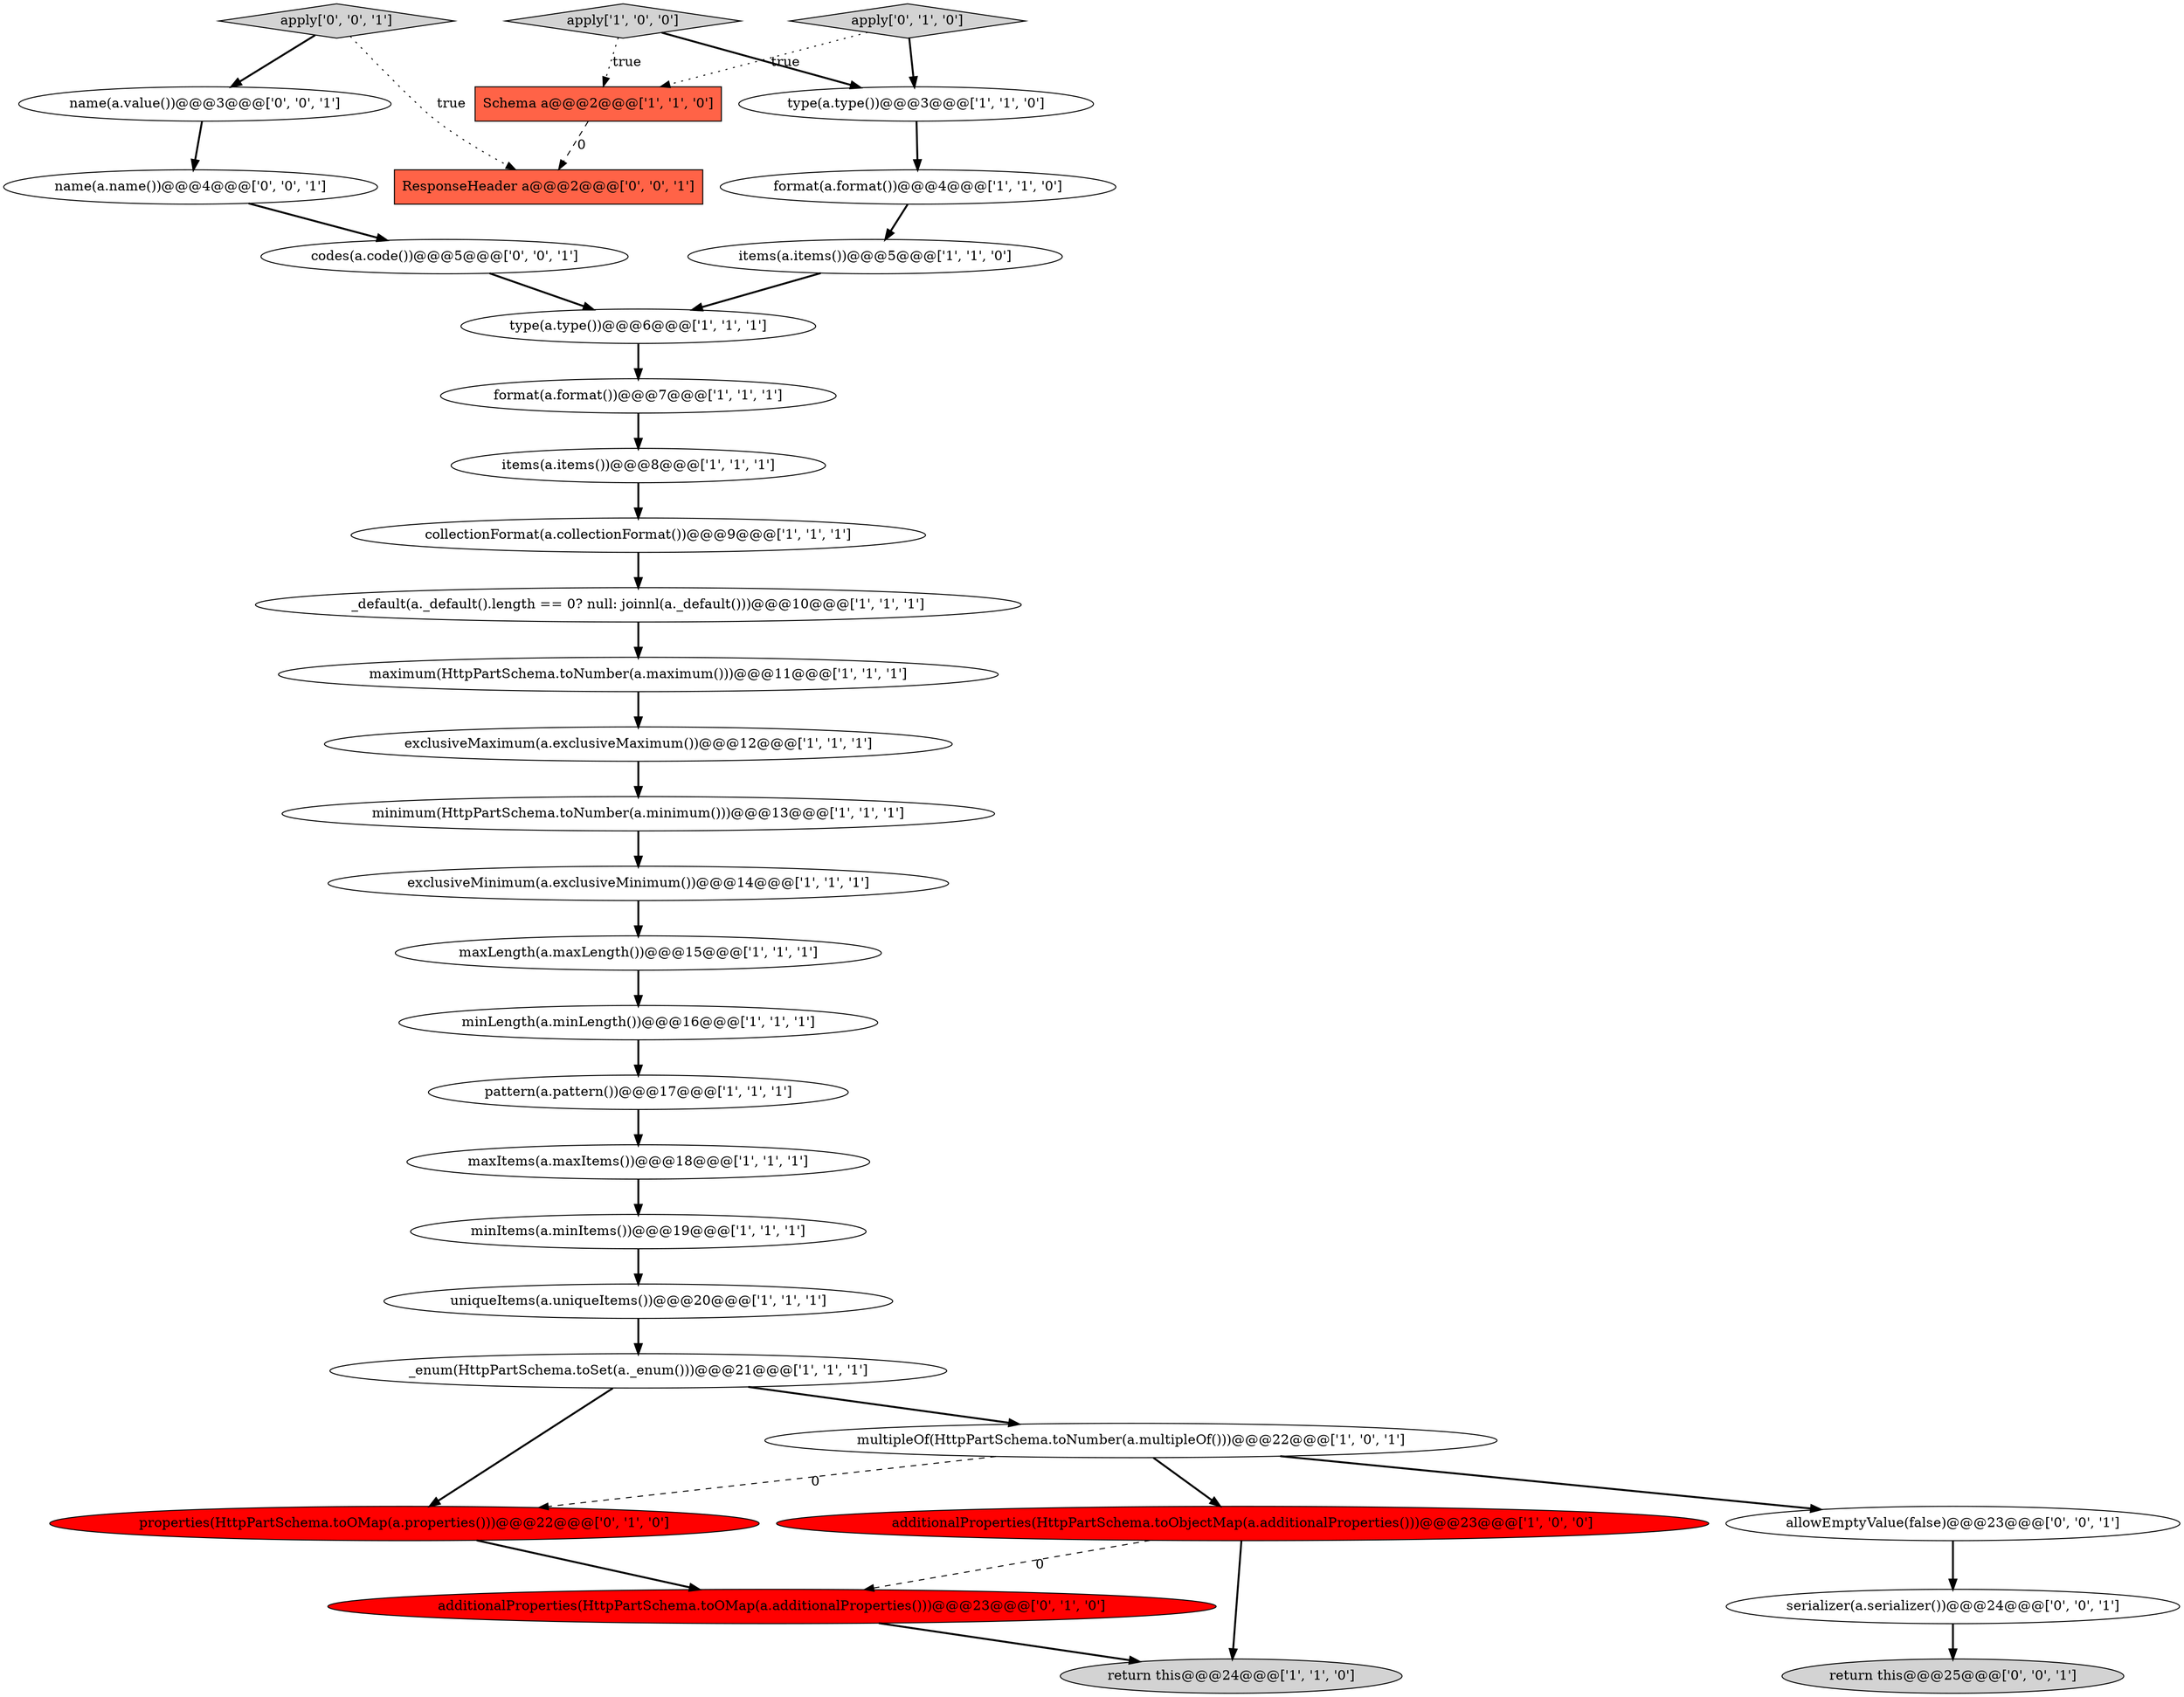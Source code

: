 digraph {
32 [style = filled, label = "serializer(a.serializer())@@@24@@@['0', '0', '1']", fillcolor = white, shape = ellipse image = "AAA0AAABBB3BBB"];
8 [style = filled, label = "Schema a@@@2@@@['1', '1', '0']", fillcolor = tomato, shape = box image = "AAA0AAABBB1BBB"];
34 [style = filled, label = "allowEmptyValue(false)@@@23@@@['0', '0', '1']", fillcolor = white, shape = ellipse image = "AAA0AAABBB3BBB"];
21 [style = filled, label = "minimum(HttpPartSchema.toNumber(a.minimum()))@@@13@@@['1', '1', '1']", fillcolor = white, shape = ellipse image = "AAA0AAABBB1BBB"];
30 [style = filled, label = "codes(a.code())@@@5@@@['0', '0', '1']", fillcolor = white, shape = ellipse image = "AAA0AAABBB3BBB"];
33 [style = filled, label = "name(a.name())@@@4@@@['0', '0', '1']", fillcolor = white, shape = ellipse image = "AAA0AAABBB3BBB"];
4 [style = filled, label = "multipleOf(HttpPartSchema.toNumber(a.multipleOf()))@@@22@@@['1', '0', '1']", fillcolor = white, shape = ellipse image = "AAA0AAABBB1BBB"];
22 [style = filled, label = "return this@@@24@@@['1', '1', '0']", fillcolor = lightgray, shape = ellipse image = "AAA0AAABBB1BBB"];
26 [style = filled, label = "apply['0', '1', '0']", fillcolor = lightgray, shape = diamond image = "AAA0AAABBB2BBB"];
29 [style = filled, label = "name(a.value())@@@3@@@['0', '0', '1']", fillcolor = white, shape = ellipse image = "AAA0AAABBB3BBB"];
9 [style = filled, label = "exclusiveMaximum(a.exclusiveMaximum())@@@12@@@['1', '1', '1']", fillcolor = white, shape = ellipse image = "AAA0AAABBB1BBB"];
10 [style = filled, label = "exclusiveMinimum(a.exclusiveMinimum())@@@14@@@['1', '1', '1']", fillcolor = white, shape = ellipse image = "AAA0AAABBB1BBB"];
5 [style = filled, label = "_enum(HttpPartSchema.toSet(a._enum()))@@@21@@@['1', '1', '1']", fillcolor = white, shape = ellipse image = "AAA0AAABBB1BBB"];
7 [style = filled, label = "maximum(HttpPartSchema.toNumber(a.maximum()))@@@11@@@['1', '1', '1']", fillcolor = white, shape = ellipse image = "AAA0AAABBB1BBB"];
17 [style = filled, label = "collectionFormat(a.collectionFormat())@@@9@@@['1', '1', '1']", fillcolor = white, shape = ellipse image = "AAA0AAABBB1BBB"];
0 [style = filled, label = "type(a.type())@@@6@@@['1', '1', '1']", fillcolor = white, shape = ellipse image = "AAA0AAABBB1BBB"];
19 [style = filled, label = "minLength(a.minLength())@@@16@@@['1', '1', '1']", fillcolor = white, shape = ellipse image = "AAA0AAABBB1BBB"];
25 [style = filled, label = "properties(HttpPartSchema.toOMap(a.properties()))@@@22@@@['0', '1', '0']", fillcolor = red, shape = ellipse image = "AAA1AAABBB2BBB"];
2 [style = filled, label = "additionalProperties(HttpPartSchema.toObjectMap(a.additionalProperties()))@@@23@@@['1', '0', '0']", fillcolor = red, shape = ellipse image = "AAA1AAABBB1BBB"];
23 [style = filled, label = "minItems(a.minItems())@@@19@@@['1', '1', '1']", fillcolor = white, shape = ellipse image = "AAA0AAABBB1BBB"];
11 [style = filled, label = "apply['1', '0', '0']", fillcolor = lightgray, shape = diamond image = "AAA0AAABBB1BBB"];
6 [style = filled, label = "items(a.items())@@@5@@@['1', '1', '0']", fillcolor = white, shape = ellipse image = "AAA0AAABBB1BBB"];
1 [style = filled, label = "uniqueItems(a.uniqueItems())@@@20@@@['1', '1', '1']", fillcolor = white, shape = ellipse image = "AAA0AAABBB1BBB"];
12 [style = filled, label = "items(a.items())@@@8@@@['1', '1', '1']", fillcolor = white, shape = ellipse image = "AAA0AAABBB1BBB"];
28 [style = filled, label = "ResponseHeader a@@@2@@@['0', '0', '1']", fillcolor = tomato, shape = box image = "AAA0AAABBB3BBB"];
31 [style = filled, label = "return this@@@25@@@['0', '0', '1']", fillcolor = lightgray, shape = ellipse image = "AAA0AAABBB3BBB"];
14 [style = filled, label = "type(a.type())@@@3@@@['1', '1', '0']", fillcolor = white, shape = ellipse image = "AAA0AAABBB1BBB"];
15 [style = filled, label = "pattern(a.pattern())@@@17@@@['1', '1', '1']", fillcolor = white, shape = ellipse image = "AAA0AAABBB1BBB"];
13 [style = filled, label = "maxLength(a.maxLength())@@@15@@@['1', '1', '1']", fillcolor = white, shape = ellipse image = "AAA0AAABBB1BBB"];
16 [style = filled, label = "maxItems(a.maxItems())@@@18@@@['1', '1', '1']", fillcolor = white, shape = ellipse image = "AAA0AAABBB1BBB"];
3 [style = filled, label = "format(a.format())@@@4@@@['1', '1', '0']", fillcolor = white, shape = ellipse image = "AAA0AAABBB1BBB"];
27 [style = filled, label = "apply['0', '0', '1']", fillcolor = lightgray, shape = diamond image = "AAA0AAABBB3BBB"];
24 [style = filled, label = "additionalProperties(HttpPartSchema.toOMap(a.additionalProperties()))@@@23@@@['0', '1', '0']", fillcolor = red, shape = ellipse image = "AAA1AAABBB2BBB"];
18 [style = filled, label = "_default(a._default().length == 0? null: joinnl(a._default()))@@@10@@@['1', '1', '1']", fillcolor = white, shape = ellipse image = "AAA0AAABBB1BBB"];
20 [style = filled, label = "format(a.format())@@@7@@@['1', '1', '1']", fillcolor = white, shape = ellipse image = "AAA0AAABBB1BBB"];
1->5 [style = bold, label=""];
14->3 [style = bold, label=""];
21->10 [style = bold, label=""];
26->8 [style = dotted, label="true"];
11->14 [style = bold, label=""];
12->17 [style = bold, label=""];
26->14 [style = bold, label=""];
3->6 [style = bold, label=""];
6->0 [style = bold, label=""];
4->2 [style = bold, label=""];
16->23 [style = bold, label=""];
8->28 [style = dashed, label="0"];
15->16 [style = bold, label=""];
24->22 [style = bold, label=""];
5->25 [style = bold, label=""];
7->9 [style = bold, label=""];
4->25 [style = dashed, label="0"];
27->28 [style = dotted, label="true"];
25->24 [style = bold, label=""];
13->19 [style = bold, label=""];
29->33 [style = bold, label=""];
10->13 [style = bold, label=""];
5->4 [style = bold, label=""];
20->12 [style = bold, label=""];
9->21 [style = bold, label=""];
33->30 [style = bold, label=""];
23->1 [style = bold, label=""];
4->34 [style = bold, label=""];
0->20 [style = bold, label=""];
34->32 [style = bold, label=""];
11->8 [style = dotted, label="true"];
30->0 [style = bold, label=""];
27->29 [style = bold, label=""];
19->15 [style = bold, label=""];
18->7 [style = bold, label=""];
2->22 [style = bold, label=""];
2->24 [style = dashed, label="0"];
32->31 [style = bold, label=""];
17->18 [style = bold, label=""];
}
